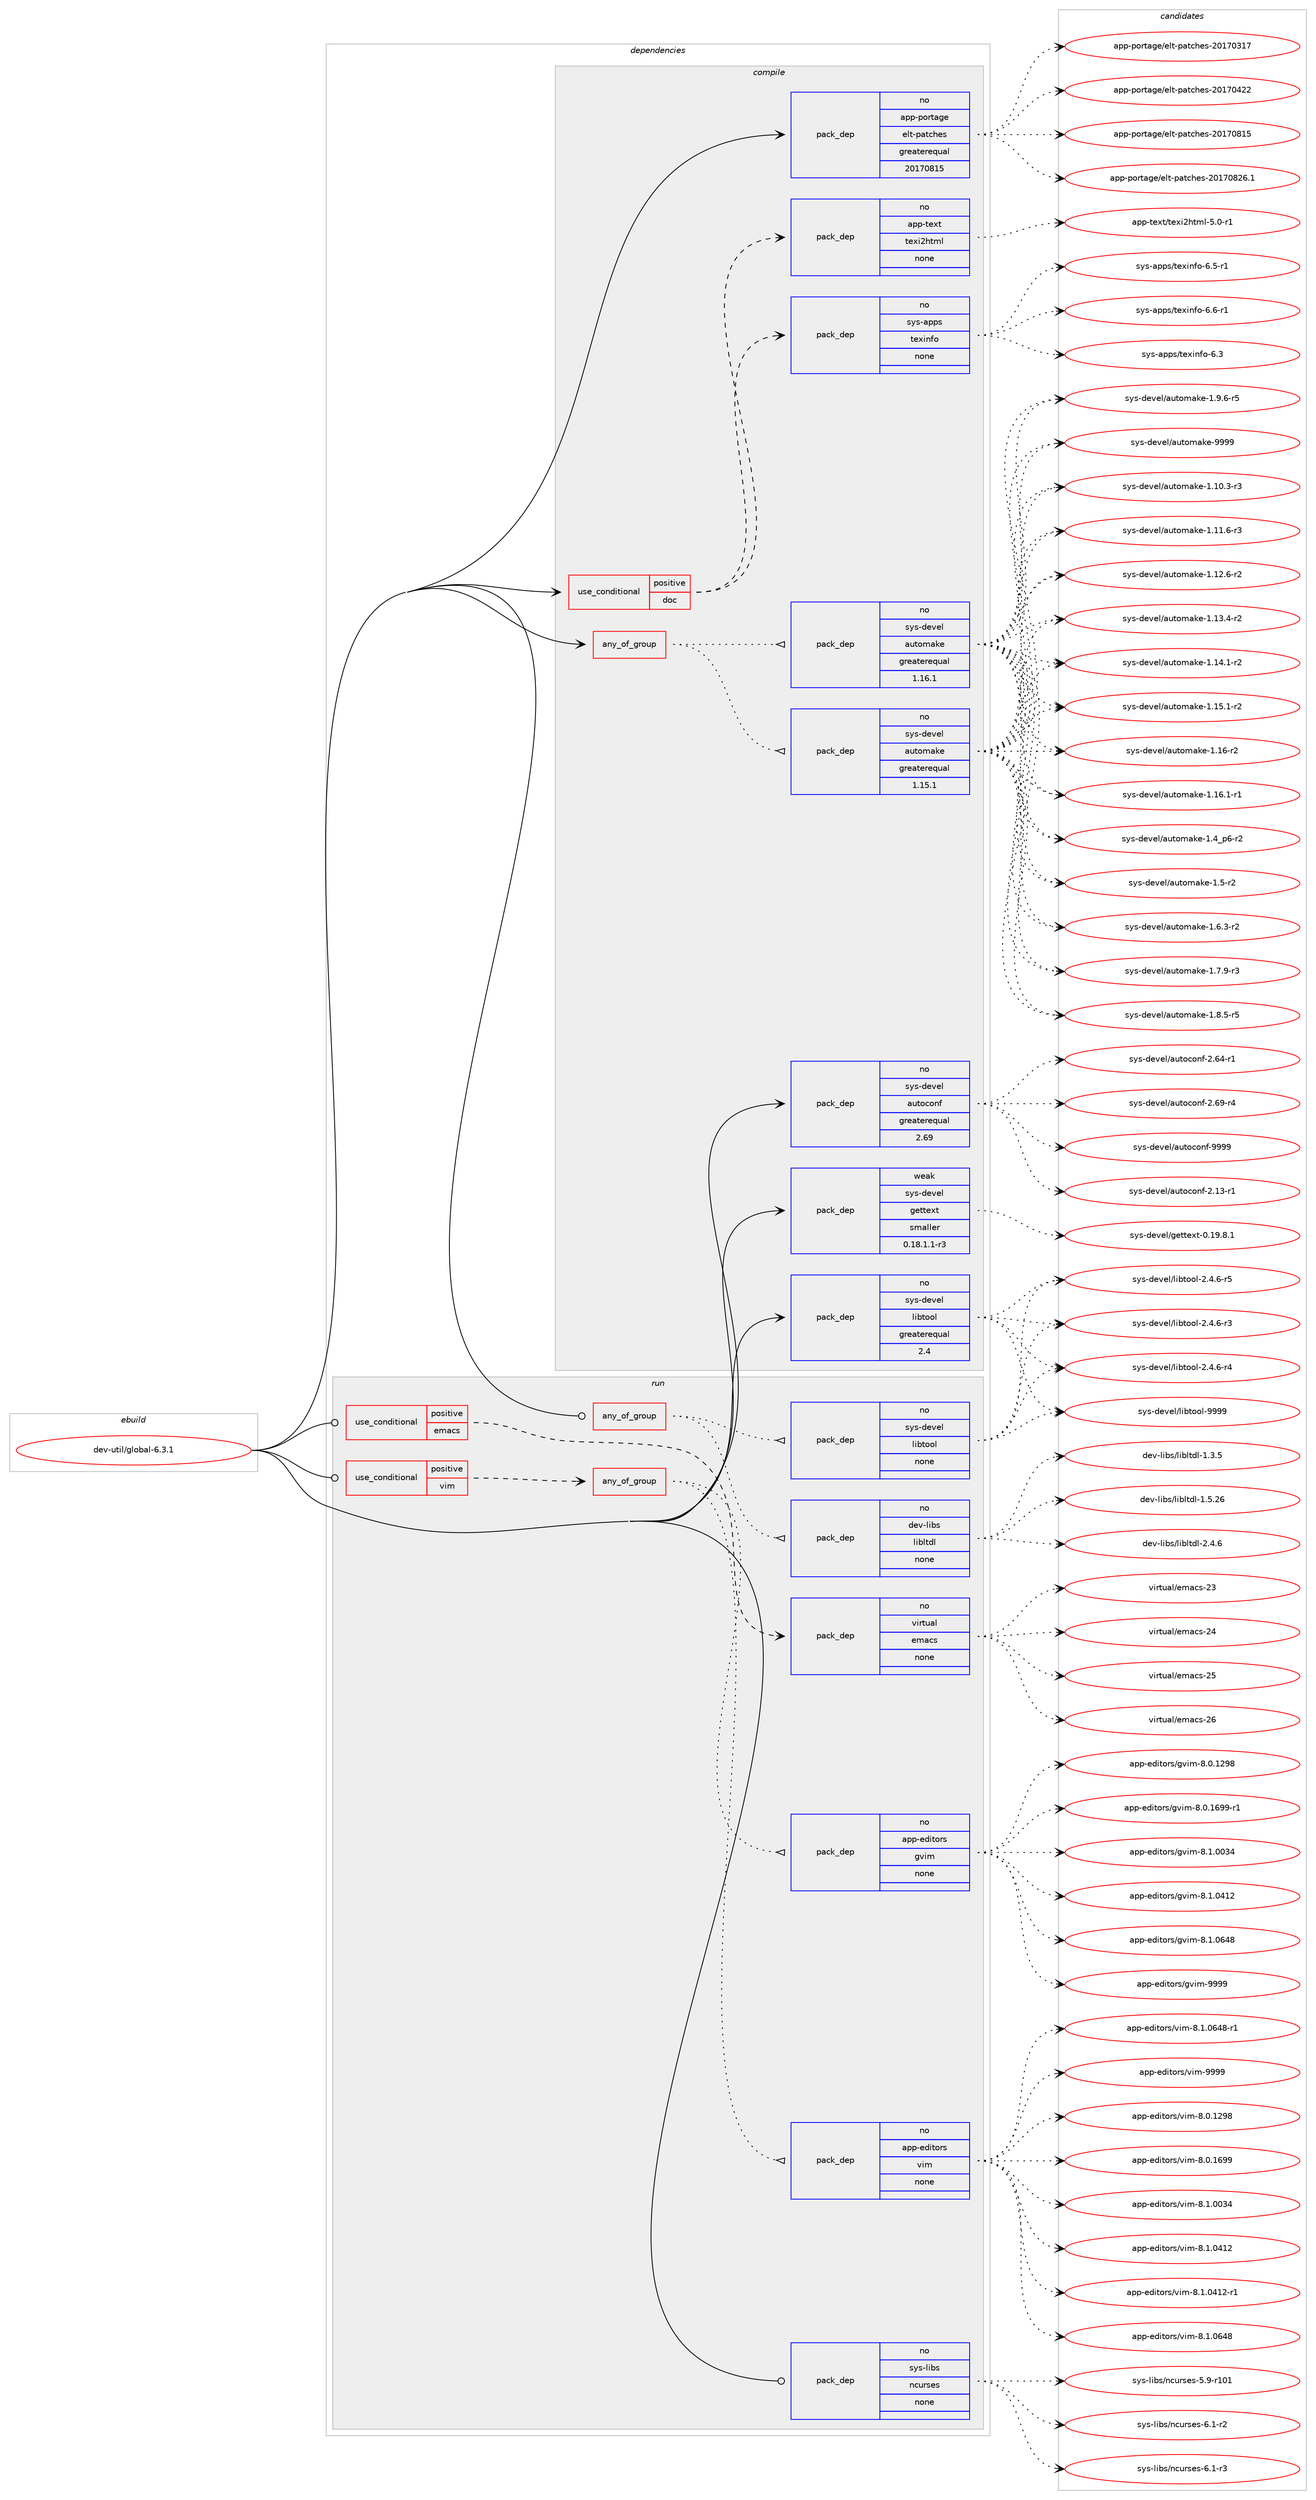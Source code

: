 digraph prolog {

# *************
# Graph options
# *************

newrank=true;
concentrate=true;
compound=true;
graph [rankdir=LR,fontname=Helvetica,fontsize=10,ranksep=1.5];#, ranksep=2.5, nodesep=0.2];
edge  [arrowhead=vee];
node  [fontname=Helvetica,fontsize=10];

# **********
# The ebuild
# **********

subgraph cluster_leftcol {
color=gray;
rank=same;
label=<<i>ebuild</i>>;
id [label="dev-util/global-6.3.1", color=red, width=4, href="../dev-util/global-6.3.1.svg"];
}

# ****************
# The dependencies
# ****************

subgraph cluster_midcol {
color=gray;
label=<<i>dependencies</i>>;
subgraph cluster_compile {
fillcolor="#eeeeee";
style=filled;
label=<<i>compile</i>>;
subgraph any23047 {
dependency1545748 [label=<<TABLE BORDER="0" CELLBORDER="1" CELLSPACING="0" CELLPADDING="4"><TR><TD CELLPADDING="10">any_of_group</TD></TR></TABLE>>, shape=none, color=red];subgraph pack1097664 {
dependency1545749 [label=<<TABLE BORDER="0" CELLBORDER="1" CELLSPACING="0" CELLPADDING="4" WIDTH="220"><TR><TD ROWSPAN="6" CELLPADDING="30">pack_dep</TD></TR><TR><TD WIDTH="110">no</TD></TR><TR><TD>sys-devel</TD></TR><TR><TD>automake</TD></TR><TR><TD>greaterequal</TD></TR><TR><TD>1.16.1</TD></TR></TABLE>>, shape=none, color=blue];
}
dependency1545748:e -> dependency1545749:w [weight=20,style="dotted",arrowhead="oinv"];
subgraph pack1097665 {
dependency1545750 [label=<<TABLE BORDER="0" CELLBORDER="1" CELLSPACING="0" CELLPADDING="4" WIDTH="220"><TR><TD ROWSPAN="6" CELLPADDING="30">pack_dep</TD></TR><TR><TD WIDTH="110">no</TD></TR><TR><TD>sys-devel</TD></TR><TR><TD>automake</TD></TR><TR><TD>greaterequal</TD></TR><TR><TD>1.15.1</TD></TR></TABLE>>, shape=none, color=blue];
}
dependency1545748:e -> dependency1545750:w [weight=20,style="dotted",arrowhead="oinv"];
}
id:e -> dependency1545748:w [weight=20,style="solid",arrowhead="vee"];
subgraph cond424444 {
dependency1545751 [label=<<TABLE BORDER="0" CELLBORDER="1" CELLSPACING="0" CELLPADDING="4"><TR><TD ROWSPAN="3" CELLPADDING="10">use_conditional</TD></TR><TR><TD>positive</TD></TR><TR><TD>doc</TD></TR></TABLE>>, shape=none, color=red];
subgraph pack1097666 {
dependency1545752 [label=<<TABLE BORDER="0" CELLBORDER="1" CELLSPACING="0" CELLPADDING="4" WIDTH="220"><TR><TD ROWSPAN="6" CELLPADDING="30">pack_dep</TD></TR><TR><TD WIDTH="110">no</TD></TR><TR><TD>app-text</TD></TR><TR><TD>texi2html</TD></TR><TR><TD>none</TD></TR><TR><TD></TD></TR></TABLE>>, shape=none, color=blue];
}
dependency1545751:e -> dependency1545752:w [weight=20,style="dashed",arrowhead="vee"];
subgraph pack1097667 {
dependency1545753 [label=<<TABLE BORDER="0" CELLBORDER="1" CELLSPACING="0" CELLPADDING="4" WIDTH="220"><TR><TD ROWSPAN="6" CELLPADDING="30">pack_dep</TD></TR><TR><TD WIDTH="110">no</TD></TR><TR><TD>sys-apps</TD></TR><TR><TD>texinfo</TD></TR><TR><TD>none</TD></TR><TR><TD></TD></TR></TABLE>>, shape=none, color=blue];
}
dependency1545751:e -> dependency1545753:w [weight=20,style="dashed",arrowhead="vee"];
}
id:e -> dependency1545751:w [weight=20,style="solid",arrowhead="vee"];
subgraph pack1097668 {
dependency1545754 [label=<<TABLE BORDER="0" CELLBORDER="1" CELLSPACING="0" CELLPADDING="4" WIDTH="220"><TR><TD ROWSPAN="6" CELLPADDING="30">pack_dep</TD></TR><TR><TD WIDTH="110">no</TD></TR><TR><TD>app-portage</TD></TR><TR><TD>elt-patches</TD></TR><TR><TD>greaterequal</TD></TR><TR><TD>20170815</TD></TR></TABLE>>, shape=none, color=blue];
}
id:e -> dependency1545754:w [weight=20,style="solid",arrowhead="vee"];
subgraph pack1097669 {
dependency1545755 [label=<<TABLE BORDER="0" CELLBORDER="1" CELLSPACING="0" CELLPADDING="4" WIDTH="220"><TR><TD ROWSPAN="6" CELLPADDING="30">pack_dep</TD></TR><TR><TD WIDTH="110">no</TD></TR><TR><TD>sys-devel</TD></TR><TR><TD>autoconf</TD></TR><TR><TD>greaterequal</TD></TR><TR><TD>2.69</TD></TR></TABLE>>, shape=none, color=blue];
}
id:e -> dependency1545755:w [weight=20,style="solid",arrowhead="vee"];
subgraph pack1097670 {
dependency1545756 [label=<<TABLE BORDER="0" CELLBORDER="1" CELLSPACING="0" CELLPADDING="4" WIDTH="220"><TR><TD ROWSPAN="6" CELLPADDING="30">pack_dep</TD></TR><TR><TD WIDTH="110">no</TD></TR><TR><TD>sys-devel</TD></TR><TR><TD>libtool</TD></TR><TR><TD>greaterequal</TD></TR><TR><TD>2.4</TD></TR></TABLE>>, shape=none, color=blue];
}
id:e -> dependency1545756:w [weight=20,style="solid",arrowhead="vee"];
subgraph pack1097671 {
dependency1545757 [label=<<TABLE BORDER="0" CELLBORDER="1" CELLSPACING="0" CELLPADDING="4" WIDTH="220"><TR><TD ROWSPAN="6" CELLPADDING="30">pack_dep</TD></TR><TR><TD WIDTH="110">weak</TD></TR><TR><TD>sys-devel</TD></TR><TR><TD>gettext</TD></TR><TR><TD>smaller</TD></TR><TR><TD>0.18.1.1-r3</TD></TR></TABLE>>, shape=none, color=blue];
}
id:e -> dependency1545757:w [weight=20,style="solid",arrowhead="vee"];
}
subgraph cluster_compileandrun {
fillcolor="#eeeeee";
style=filled;
label=<<i>compile and run</i>>;
}
subgraph cluster_run {
fillcolor="#eeeeee";
style=filled;
label=<<i>run</i>>;
subgraph any23048 {
dependency1545758 [label=<<TABLE BORDER="0" CELLBORDER="1" CELLSPACING="0" CELLPADDING="4"><TR><TD CELLPADDING="10">any_of_group</TD></TR></TABLE>>, shape=none, color=red];subgraph pack1097672 {
dependency1545759 [label=<<TABLE BORDER="0" CELLBORDER="1" CELLSPACING="0" CELLPADDING="4" WIDTH="220"><TR><TD ROWSPAN="6" CELLPADDING="30">pack_dep</TD></TR><TR><TD WIDTH="110">no</TD></TR><TR><TD>dev-libs</TD></TR><TR><TD>libltdl</TD></TR><TR><TD>none</TD></TR><TR><TD></TD></TR></TABLE>>, shape=none, color=blue];
}
dependency1545758:e -> dependency1545759:w [weight=20,style="dotted",arrowhead="oinv"];
subgraph pack1097673 {
dependency1545760 [label=<<TABLE BORDER="0" CELLBORDER="1" CELLSPACING="0" CELLPADDING="4" WIDTH="220"><TR><TD ROWSPAN="6" CELLPADDING="30">pack_dep</TD></TR><TR><TD WIDTH="110">no</TD></TR><TR><TD>sys-devel</TD></TR><TR><TD>libtool</TD></TR><TR><TD>none</TD></TR><TR><TD></TD></TR></TABLE>>, shape=none, color=blue];
}
dependency1545758:e -> dependency1545760:w [weight=20,style="dotted",arrowhead="oinv"];
}
id:e -> dependency1545758:w [weight=20,style="solid",arrowhead="odot"];
subgraph cond424445 {
dependency1545761 [label=<<TABLE BORDER="0" CELLBORDER="1" CELLSPACING="0" CELLPADDING="4"><TR><TD ROWSPAN="3" CELLPADDING="10">use_conditional</TD></TR><TR><TD>positive</TD></TR><TR><TD>emacs</TD></TR></TABLE>>, shape=none, color=red];
subgraph pack1097674 {
dependency1545762 [label=<<TABLE BORDER="0" CELLBORDER="1" CELLSPACING="0" CELLPADDING="4" WIDTH="220"><TR><TD ROWSPAN="6" CELLPADDING="30">pack_dep</TD></TR><TR><TD WIDTH="110">no</TD></TR><TR><TD>virtual</TD></TR><TR><TD>emacs</TD></TR><TR><TD>none</TD></TR><TR><TD></TD></TR></TABLE>>, shape=none, color=blue];
}
dependency1545761:e -> dependency1545762:w [weight=20,style="dashed",arrowhead="vee"];
}
id:e -> dependency1545761:w [weight=20,style="solid",arrowhead="odot"];
subgraph cond424446 {
dependency1545763 [label=<<TABLE BORDER="0" CELLBORDER="1" CELLSPACING="0" CELLPADDING="4"><TR><TD ROWSPAN="3" CELLPADDING="10">use_conditional</TD></TR><TR><TD>positive</TD></TR><TR><TD>vim</TD></TR></TABLE>>, shape=none, color=red];
subgraph any23049 {
dependency1545764 [label=<<TABLE BORDER="0" CELLBORDER="1" CELLSPACING="0" CELLPADDING="4"><TR><TD CELLPADDING="10">any_of_group</TD></TR></TABLE>>, shape=none, color=red];subgraph pack1097675 {
dependency1545765 [label=<<TABLE BORDER="0" CELLBORDER="1" CELLSPACING="0" CELLPADDING="4" WIDTH="220"><TR><TD ROWSPAN="6" CELLPADDING="30">pack_dep</TD></TR><TR><TD WIDTH="110">no</TD></TR><TR><TD>app-editors</TD></TR><TR><TD>vim</TD></TR><TR><TD>none</TD></TR><TR><TD></TD></TR></TABLE>>, shape=none, color=blue];
}
dependency1545764:e -> dependency1545765:w [weight=20,style="dotted",arrowhead="oinv"];
subgraph pack1097676 {
dependency1545766 [label=<<TABLE BORDER="0" CELLBORDER="1" CELLSPACING="0" CELLPADDING="4" WIDTH="220"><TR><TD ROWSPAN="6" CELLPADDING="30">pack_dep</TD></TR><TR><TD WIDTH="110">no</TD></TR><TR><TD>app-editors</TD></TR><TR><TD>gvim</TD></TR><TR><TD>none</TD></TR><TR><TD></TD></TR></TABLE>>, shape=none, color=blue];
}
dependency1545764:e -> dependency1545766:w [weight=20,style="dotted",arrowhead="oinv"];
}
dependency1545763:e -> dependency1545764:w [weight=20,style="dashed",arrowhead="vee"];
}
id:e -> dependency1545763:w [weight=20,style="solid",arrowhead="odot"];
subgraph pack1097677 {
dependency1545767 [label=<<TABLE BORDER="0" CELLBORDER="1" CELLSPACING="0" CELLPADDING="4" WIDTH="220"><TR><TD ROWSPAN="6" CELLPADDING="30">pack_dep</TD></TR><TR><TD WIDTH="110">no</TD></TR><TR><TD>sys-libs</TD></TR><TR><TD>ncurses</TD></TR><TR><TD>none</TD></TR><TR><TD></TD></TR></TABLE>>, shape=none, color=blue];
}
id:e -> dependency1545767:w [weight=20,style="solid",arrowhead="odot"];
}
}

# **************
# The candidates
# **************

subgraph cluster_choices {
rank=same;
color=gray;
label=<<i>candidates</i>>;

subgraph choice1097664 {
color=black;
nodesep=1;
choice11512111545100101118101108479711711611110997107101454946494846514511451 [label="sys-devel/automake-1.10.3-r3", color=red, width=4,href="../sys-devel/automake-1.10.3-r3.svg"];
choice11512111545100101118101108479711711611110997107101454946494946544511451 [label="sys-devel/automake-1.11.6-r3", color=red, width=4,href="../sys-devel/automake-1.11.6-r3.svg"];
choice11512111545100101118101108479711711611110997107101454946495046544511450 [label="sys-devel/automake-1.12.6-r2", color=red, width=4,href="../sys-devel/automake-1.12.6-r2.svg"];
choice11512111545100101118101108479711711611110997107101454946495146524511450 [label="sys-devel/automake-1.13.4-r2", color=red, width=4,href="../sys-devel/automake-1.13.4-r2.svg"];
choice11512111545100101118101108479711711611110997107101454946495246494511450 [label="sys-devel/automake-1.14.1-r2", color=red, width=4,href="../sys-devel/automake-1.14.1-r2.svg"];
choice11512111545100101118101108479711711611110997107101454946495346494511450 [label="sys-devel/automake-1.15.1-r2", color=red, width=4,href="../sys-devel/automake-1.15.1-r2.svg"];
choice1151211154510010111810110847971171161111099710710145494649544511450 [label="sys-devel/automake-1.16-r2", color=red, width=4,href="../sys-devel/automake-1.16-r2.svg"];
choice11512111545100101118101108479711711611110997107101454946495446494511449 [label="sys-devel/automake-1.16.1-r1", color=red, width=4,href="../sys-devel/automake-1.16.1-r1.svg"];
choice115121115451001011181011084797117116111109971071014549465295112544511450 [label="sys-devel/automake-1.4_p6-r2", color=red, width=4,href="../sys-devel/automake-1.4_p6-r2.svg"];
choice11512111545100101118101108479711711611110997107101454946534511450 [label="sys-devel/automake-1.5-r2", color=red, width=4,href="../sys-devel/automake-1.5-r2.svg"];
choice115121115451001011181011084797117116111109971071014549465446514511450 [label="sys-devel/automake-1.6.3-r2", color=red, width=4,href="../sys-devel/automake-1.6.3-r2.svg"];
choice115121115451001011181011084797117116111109971071014549465546574511451 [label="sys-devel/automake-1.7.9-r3", color=red, width=4,href="../sys-devel/automake-1.7.9-r3.svg"];
choice115121115451001011181011084797117116111109971071014549465646534511453 [label="sys-devel/automake-1.8.5-r5", color=red, width=4,href="../sys-devel/automake-1.8.5-r5.svg"];
choice115121115451001011181011084797117116111109971071014549465746544511453 [label="sys-devel/automake-1.9.6-r5", color=red, width=4,href="../sys-devel/automake-1.9.6-r5.svg"];
choice115121115451001011181011084797117116111109971071014557575757 [label="sys-devel/automake-9999", color=red, width=4,href="../sys-devel/automake-9999.svg"];
dependency1545749:e -> choice11512111545100101118101108479711711611110997107101454946494846514511451:w [style=dotted,weight="100"];
dependency1545749:e -> choice11512111545100101118101108479711711611110997107101454946494946544511451:w [style=dotted,weight="100"];
dependency1545749:e -> choice11512111545100101118101108479711711611110997107101454946495046544511450:w [style=dotted,weight="100"];
dependency1545749:e -> choice11512111545100101118101108479711711611110997107101454946495146524511450:w [style=dotted,weight="100"];
dependency1545749:e -> choice11512111545100101118101108479711711611110997107101454946495246494511450:w [style=dotted,weight="100"];
dependency1545749:e -> choice11512111545100101118101108479711711611110997107101454946495346494511450:w [style=dotted,weight="100"];
dependency1545749:e -> choice1151211154510010111810110847971171161111099710710145494649544511450:w [style=dotted,weight="100"];
dependency1545749:e -> choice11512111545100101118101108479711711611110997107101454946495446494511449:w [style=dotted,weight="100"];
dependency1545749:e -> choice115121115451001011181011084797117116111109971071014549465295112544511450:w [style=dotted,weight="100"];
dependency1545749:e -> choice11512111545100101118101108479711711611110997107101454946534511450:w [style=dotted,weight="100"];
dependency1545749:e -> choice115121115451001011181011084797117116111109971071014549465446514511450:w [style=dotted,weight="100"];
dependency1545749:e -> choice115121115451001011181011084797117116111109971071014549465546574511451:w [style=dotted,weight="100"];
dependency1545749:e -> choice115121115451001011181011084797117116111109971071014549465646534511453:w [style=dotted,weight="100"];
dependency1545749:e -> choice115121115451001011181011084797117116111109971071014549465746544511453:w [style=dotted,weight="100"];
dependency1545749:e -> choice115121115451001011181011084797117116111109971071014557575757:w [style=dotted,weight="100"];
}
subgraph choice1097665 {
color=black;
nodesep=1;
choice11512111545100101118101108479711711611110997107101454946494846514511451 [label="sys-devel/automake-1.10.3-r3", color=red, width=4,href="../sys-devel/automake-1.10.3-r3.svg"];
choice11512111545100101118101108479711711611110997107101454946494946544511451 [label="sys-devel/automake-1.11.6-r3", color=red, width=4,href="../sys-devel/automake-1.11.6-r3.svg"];
choice11512111545100101118101108479711711611110997107101454946495046544511450 [label="sys-devel/automake-1.12.6-r2", color=red, width=4,href="../sys-devel/automake-1.12.6-r2.svg"];
choice11512111545100101118101108479711711611110997107101454946495146524511450 [label="sys-devel/automake-1.13.4-r2", color=red, width=4,href="../sys-devel/automake-1.13.4-r2.svg"];
choice11512111545100101118101108479711711611110997107101454946495246494511450 [label="sys-devel/automake-1.14.1-r2", color=red, width=4,href="../sys-devel/automake-1.14.1-r2.svg"];
choice11512111545100101118101108479711711611110997107101454946495346494511450 [label="sys-devel/automake-1.15.1-r2", color=red, width=4,href="../sys-devel/automake-1.15.1-r2.svg"];
choice1151211154510010111810110847971171161111099710710145494649544511450 [label="sys-devel/automake-1.16-r2", color=red, width=4,href="../sys-devel/automake-1.16-r2.svg"];
choice11512111545100101118101108479711711611110997107101454946495446494511449 [label="sys-devel/automake-1.16.1-r1", color=red, width=4,href="../sys-devel/automake-1.16.1-r1.svg"];
choice115121115451001011181011084797117116111109971071014549465295112544511450 [label="sys-devel/automake-1.4_p6-r2", color=red, width=4,href="../sys-devel/automake-1.4_p6-r2.svg"];
choice11512111545100101118101108479711711611110997107101454946534511450 [label="sys-devel/automake-1.5-r2", color=red, width=4,href="../sys-devel/automake-1.5-r2.svg"];
choice115121115451001011181011084797117116111109971071014549465446514511450 [label="sys-devel/automake-1.6.3-r2", color=red, width=4,href="../sys-devel/automake-1.6.3-r2.svg"];
choice115121115451001011181011084797117116111109971071014549465546574511451 [label="sys-devel/automake-1.7.9-r3", color=red, width=4,href="../sys-devel/automake-1.7.9-r3.svg"];
choice115121115451001011181011084797117116111109971071014549465646534511453 [label="sys-devel/automake-1.8.5-r5", color=red, width=4,href="../sys-devel/automake-1.8.5-r5.svg"];
choice115121115451001011181011084797117116111109971071014549465746544511453 [label="sys-devel/automake-1.9.6-r5", color=red, width=4,href="../sys-devel/automake-1.9.6-r5.svg"];
choice115121115451001011181011084797117116111109971071014557575757 [label="sys-devel/automake-9999", color=red, width=4,href="../sys-devel/automake-9999.svg"];
dependency1545750:e -> choice11512111545100101118101108479711711611110997107101454946494846514511451:w [style=dotted,weight="100"];
dependency1545750:e -> choice11512111545100101118101108479711711611110997107101454946494946544511451:w [style=dotted,weight="100"];
dependency1545750:e -> choice11512111545100101118101108479711711611110997107101454946495046544511450:w [style=dotted,weight="100"];
dependency1545750:e -> choice11512111545100101118101108479711711611110997107101454946495146524511450:w [style=dotted,weight="100"];
dependency1545750:e -> choice11512111545100101118101108479711711611110997107101454946495246494511450:w [style=dotted,weight="100"];
dependency1545750:e -> choice11512111545100101118101108479711711611110997107101454946495346494511450:w [style=dotted,weight="100"];
dependency1545750:e -> choice1151211154510010111810110847971171161111099710710145494649544511450:w [style=dotted,weight="100"];
dependency1545750:e -> choice11512111545100101118101108479711711611110997107101454946495446494511449:w [style=dotted,weight="100"];
dependency1545750:e -> choice115121115451001011181011084797117116111109971071014549465295112544511450:w [style=dotted,weight="100"];
dependency1545750:e -> choice11512111545100101118101108479711711611110997107101454946534511450:w [style=dotted,weight="100"];
dependency1545750:e -> choice115121115451001011181011084797117116111109971071014549465446514511450:w [style=dotted,weight="100"];
dependency1545750:e -> choice115121115451001011181011084797117116111109971071014549465546574511451:w [style=dotted,weight="100"];
dependency1545750:e -> choice115121115451001011181011084797117116111109971071014549465646534511453:w [style=dotted,weight="100"];
dependency1545750:e -> choice115121115451001011181011084797117116111109971071014549465746544511453:w [style=dotted,weight="100"];
dependency1545750:e -> choice115121115451001011181011084797117116111109971071014557575757:w [style=dotted,weight="100"];
}
subgraph choice1097666 {
color=black;
nodesep=1;
choice97112112451161011201164711610112010550104116109108455346484511449 [label="app-text/texi2html-5.0-r1", color=red, width=4,href="../app-text/texi2html-5.0-r1.svg"];
dependency1545752:e -> choice97112112451161011201164711610112010550104116109108455346484511449:w [style=dotted,weight="100"];
}
subgraph choice1097667 {
color=black;
nodesep=1;
choice11512111545971121121154711610112010511010211145544651 [label="sys-apps/texinfo-6.3", color=red, width=4,href="../sys-apps/texinfo-6.3.svg"];
choice115121115459711211211547116101120105110102111455446534511449 [label="sys-apps/texinfo-6.5-r1", color=red, width=4,href="../sys-apps/texinfo-6.5-r1.svg"];
choice115121115459711211211547116101120105110102111455446544511449 [label="sys-apps/texinfo-6.6-r1", color=red, width=4,href="../sys-apps/texinfo-6.6-r1.svg"];
dependency1545753:e -> choice11512111545971121121154711610112010511010211145544651:w [style=dotted,weight="100"];
dependency1545753:e -> choice115121115459711211211547116101120105110102111455446534511449:w [style=dotted,weight="100"];
dependency1545753:e -> choice115121115459711211211547116101120105110102111455446544511449:w [style=dotted,weight="100"];
}
subgraph choice1097668 {
color=black;
nodesep=1;
choice97112112451121111141169710310147101108116451129711699104101115455048495548514955 [label="app-portage/elt-patches-20170317", color=red, width=4,href="../app-portage/elt-patches-20170317.svg"];
choice97112112451121111141169710310147101108116451129711699104101115455048495548525050 [label="app-portage/elt-patches-20170422", color=red, width=4,href="../app-portage/elt-patches-20170422.svg"];
choice97112112451121111141169710310147101108116451129711699104101115455048495548564953 [label="app-portage/elt-patches-20170815", color=red, width=4,href="../app-portage/elt-patches-20170815.svg"];
choice971121124511211111411697103101471011081164511297116991041011154550484955485650544649 [label="app-portage/elt-patches-20170826.1", color=red, width=4,href="../app-portage/elt-patches-20170826.1.svg"];
dependency1545754:e -> choice97112112451121111141169710310147101108116451129711699104101115455048495548514955:w [style=dotted,weight="100"];
dependency1545754:e -> choice97112112451121111141169710310147101108116451129711699104101115455048495548525050:w [style=dotted,weight="100"];
dependency1545754:e -> choice97112112451121111141169710310147101108116451129711699104101115455048495548564953:w [style=dotted,weight="100"];
dependency1545754:e -> choice971121124511211111411697103101471011081164511297116991041011154550484955485650544649:w [style=dotted,weight="100"];
}
subgraph choice1097669 {
color=black;
nodesep=1;
choice1151211154510010111810110847971171161119911111010245504649514511449 [label="sys-devel/autoconf-2.13-r1", color=red, width=4,href="../sys-devel/autoconf-2.13-r1.svg"];
choice1151211154510010111810110847971171161119911111010245504654524511449 [label="sys-devel/autoconf-2.64-r1", color=red, width=4,href="../sys-devel/autoconf-2.64-r1.svg"];
choice1151211154510010111810110847971171161119911111010245504654574511452 [label="sys-devel/autoconf-2.69-r4", color=red, width=4,href="../sys-devel/autoconf-2.69-r4.svg"];
choice115121115451001011181011084797117116111991111101024557575757 [label="sys-devel/autoconf-9999", color=red, width=4,href="../sys-devel/autoconf-9999.svg"];
dependency1545755:e -> choice1151211154510010111810110847971171161119911111010245504649514511449:w [style=dotted,weight="100"];
dependency1545755:e -> choice1151211154510010111810110847971171161119911111010245504654524511449:w [style=dotted,weight="100"];
dependency1545755:e -> choice1151211154510010111810110847971171161119911111010245504654574511452:w [style=dotted,weight="100"];
dependency1545755:e -> choice115121115451001011181011084797117116111991111101024557575757:w [style=dotted,weight="100"];
}
subgraph choice1097670 {
color=black;
nodesep=1;
choice1151211154510010111810110847108105981161111111084550465246544511451 [label="sys-devel/libtool-2.4.6-r3", color=red, width=4,href="../sys-devel/libtool-2.4.6-r3.svg"];
choice1151211154510010111810110847108105981161111111084550465246544511452 [label="sys-devel/libtool-2.4.6-r4", color=red, width=4,href="../sys-devel/libtool-2.4.6-r4.svg"];
choice1151211154510010111810110847108105981161111111084550465246544511453 [label="sys-devel/libtool-2.4.6-r5", color=red, width=4,href="../sys-devel/libtool-2.4.6-r5.svg"];
choice1151211154510010111810110847108105981161111111084557575757 [label="sys-devel/libtool-9999", color=red, width=4,href="../sys-devel/libtool-9999.svg"];
dependency1545756:e -> choice1151211154510010111810110847108105981161111111084550465246544511451:w [style=dotted,weight="100"];
dependency1545756:e -> choice1151211154510010111810110847108105981161111111084550465246544511452:w [style=dotted,weight="100"];
dependency1545756:e -> choice1151211154510010111810110847108105981161111111084550465246544511453:w [style=dotted,weight="100"];
dependency1545756:e -> choice1151211154510010111810110847108105981161111111084557575757:w [style=dotted,weight="100"];
}
subgraph choice1097671 {
color=black;
nodesep=1;
choice1151211154510010111810110847103101116116101120116454846495746564649 [label="sys-devel/gettext-0.19.8.1", color=red, width=4,href="../sys-devel/gettext-0.19.8.1.svg"];
dependency1545757:e -> choice1151211154510010111810110847103101116116101120116454846495746564649:w [style=dotted,weight="100"];
}
subgraph choice1097672 {
color=black;
nodesep=1;
choice10010111845108105981154710810598108116100108454946514653 [label="dev-libs/libltdl-1.3.5", color=red, width=4,href="../dev-libs/libltdl-1.3.5.svg"];
choice1001011184510810598115471081059810811610010845494653465054 [label="dev-libs/libltdl-1.5.26", color=red, width=4,href="../dev-libs/libltdl-1.5.26.svg"];
choice10010111845108105981154710810598108116100108455046524654 [label="dev-libs/libltdl-2.4.6", color=red, width=4,href="../dev-libs/libltdl-2.4.6.svg"];
dependency1545759:e -> choice10010111845108105981154710810598108116100108454946514653:w [style=dotted,weight="100"];
dependency1545759:e -> choice1001011184510810598115471081059810811610010845494653465054:w [style=dotted,weight="100"];
dependency1545759:e -> choice10010111845108105981154710810598108116100108455046524654:w [style=dotted,weight="100"];
}
subgraph choice1097673 {
color=black;
nodesep=1;
choice1151211154510010111810110847108105981161111111084550465246544511451 [label="sys-devel/libtool-2.4.6-r3", color=red, width=4,href="../sys-devel/libtool-2.4.6-r3.svg"];
choice1151211154510010111810110847108105981161111111084550465246544511452 [label="sys-devel/libtool-2.4.6-r4", color=red, width=4,href="../sys-devel/libtool-2.4.6-r4.svg"];
choice1151211154510010111810110847108105981161111111084550465246544511453 [label="sys-devel/libtool-2.4.6-r5", color=red, width=4,href="../sys-devel/libtool-2.4.6-r5.svg"];
choice1151211154510010111810110847108105981161111111084557575757 [label="sys-devel/libtool-9999", color=red, width=4,href="../sys-devel/libtool-9999.svg"];
dependency1545760:e -> choice1151211154510010111810110847108105981161111111084550465246544511451:w [style=dotted,weight="100"];
dependency1545760:e -> choice1151211154510010111810110847108105981161111111084550465246544511452:w [style=dotted,weight="100"];
dependency1545760:e -> choice1151211154510010111810110847108105981161111111084550465246544511453:w [style=dotted,weight="100"];
dependency1545760:e -> choice1151211154510010111810110847108105981161111111084557575757:w [style=dotted,weight="100"];
}
subgraph choice1097674 {
color=black;
nodesep=1;
choice11810511411611797108471011099799115455051 [label="virtual/emacs-23", color=red, width=4,href="../virtual/emacs-23.svg"];
choice11810511411611797108471011099799115455052 [label="virtual/emacs-24", color=red, width=4,href="../virtual/emacs-24.svg"];
choice11810511411611797108471011099799115455053 [label="virtual/emacs-25", color=red, width=4,href="../virtual/emacs-25.svg"];
choice11810511411611797108471011099799115455054 [label="virtual/emacs-26", color=red, width=4,href="../virtual/emacs-26.svg"];
dependency1545762:e -> choice11810511411611797108471011099799115455051:w [style=dotted,weight="100"];
dependency1545762:e -> choice11810511411611797108471011099799115455052:w [style=dotted,weight="100"];
dependency1545762:e -> choice11810511411611797108471011099799115455053:w [style=dotted,weight="100"];
dependency1545762:e -> choice11810511411611797108471011099799115455054:w [style=dotted,weight="100"];
}
subgraph choice1097675 {
color=black;
nodesep=1;
choice971121124510110010511611111411547118105109455646484649505756 [label="app-editors/vim-8.0.1298", color=red, width=4,href="../app-editors/vim-8.0.1298.svg"];
choice971121124510110010511611111411547118105109455646484649545757 [label="app-editors/vim-8.0.1699", color=red, width=4,href="../app-editors/vim-8.0.1699.svg"];
choice971121124510110010511611111411547118105109455646494648485152 [label="app-editors/vim-8.1.0034", color=red, width=4,href="../app-editors/vim-8.1.0034.svg"];
choice971121124510110010511611111411547118105109455646494648524950 [label="app-editors/vim-8.1.0412", color=red, width=4,href="../app-editors/vim-8.1.0412.svg"];
choice9711211245101100105116111114115471181051094556464946485249504511449 [label="app-editors/vim-8.1.0412-r1", color=red, width=4,href="../app-editors/vim-8.1.0412-r1.svg"];
choice971121124510110010511611111411547118105109455646494648545256 [label="app-editors/vim-8.1.0648", color=red, width=4,href="../app-editors/vim-8.1.0648.svg"];
choice9711211245101100105116111114115471181051094556464946485452564511449 [label="app-editors/vim-8.1.0648-r1", color=red, width=4,href="../app-editors/vim-8.1.0648-r1.svg"];
choice9711211245101100105116111114115471181051094557575757 [label="app-editors/vim-9999", color=red, width=4,href="../app-editors/vim-9999.svg"];
dependency1545765:e -> choice971121124510110010511611111411547118105109455646484649505756:w [style=dotted,weight="100"];
dependency1545765:e -> choice971121124510110010511611111411547118105109455646484649545757:w [style=dotted,weight="100"];
dependency1545765:e -> choice971121124510110010511611111411547118105109455646494648485152:w [style=dotted,weight="100"];
dependency1545765:e -> choice971121124510110010511611111411547118105109455646494648524950:w [style=dotted,weight="100"];
dependency1545765:e -> choice9711211245101100105116111114115471181051094556464946485249504511449:w [style=dotted,weight="100"];
dependency1545765:e -> choice971121124510110010511611111411547118105109455646494648545256:w [style=dotted,weight="100"];
dependency1545765:e -> choice9711211245101100105116111114115471181051094556464946485452564511449:w [style=dotted,weight="100"];
dependency1545765:e -> choice9711211245101100105116111114115471181051094557575757:w [style=dotted,weight="100"];
}
subgraph choice1097676 {
color=black;
nodesep=1;
choice971121124510110010511611111411547103118105109455646484649505756 [label="app-editors/gvim-8.0.1298", color=red, width=4,href="../app-editors/gvim-8.0.1298.svg"];
choice9711211245101100105116111114115471031181051094556464846495457574511449 [label="app-editors/gvim-8.0.1699-r1", color=red, width=4,href="../app-editors/gvim-8.0.1699-r1.svg"];
choice971121124510110010511611111411547103118105109455646494648485152 [label="app-editors/gvim-8.1.0034", color=red, width=4,href="../app-editors/gvim-8.1.0034.svg"];
choice971121124510110010511611111411547103118105109455646494648524950 [label="app-editors/gvim-8.1.0412", color=red, width=4,href="../app-editors/gvim-8.1.0412.svg"];
choice971121124510110010511611111411547103118105109455646494648545256 [label="app-editors/gvim-8.1.0648", color=red, width=4,href="../app-editors/gvim-8.1.0648.svg"];
choice9711211245101100105116111114115471031181051094557575757 [label="app-editors/gvim-9999", color=red, width=4,href="../app-editors/gvim-9999.svg"];
dependency1545766:e -> choice971121124510110010511611111411547103118105109455646484649505756:w [style=dotted,weight="100"];
dependency1545766:e -> choice9711211245101100105116111114115471031181051094556464846495457574511449:w [style=dotted,weight="100"];
dependency1545766:e -> choice971121124510110010511611111411547103118105109455646494648485152:w [style=dotted,weight="100"];
dependency1545766:e -> choice971121124510110010511611111411547103118105109455646494648524950:w [style=dotted,weight="100"];
dependency1545766:e -> choice971121124510110010511611111411547103118105109455646494648545256:w [style=dotted,weight="100"];
dependency1545766:e -> choice9711211245101100105116111114115471031181051094557575757:w [style=dotted,weight="100"];
}
subgraph choice1097677 {
color=black;
nodesep=1;
choice115121115451081059811547110991171141151011154553465745114494849 [label="sys-libs/ncurses-5.9-r101", color=red, width=4,href="../sys-libs/ncurses-5.9-r101.svg"];
choice11512111545108105981154711099117114115101115455446494511450 [label="sys-libs/ncurses-6.1-r2", color=red, width=4,href="../sys-libs/ncurses-6.1-r2.svg"];
choice11512111545108105981154711099117114115101115455446494511451 [label="sys-libs/ncurses-6.1-r3", color=red, width=4,href="../sys-libs/ncurses-6.1-r3.svg"];
dependency1545767:e -> choice115121115451081059811547110991171141151011154553465745114494849:w [style=dotted,weight="100"];
dependency1545767:e -> choice11512111545108105981154711099117114115101115455446494511450:w [style=dotted,weight="100"];
dependency1545767:e -> choice11512111545108105981154711099117114115101115455446494511451:w [style=dotted,weight="100"];
}
}

}
